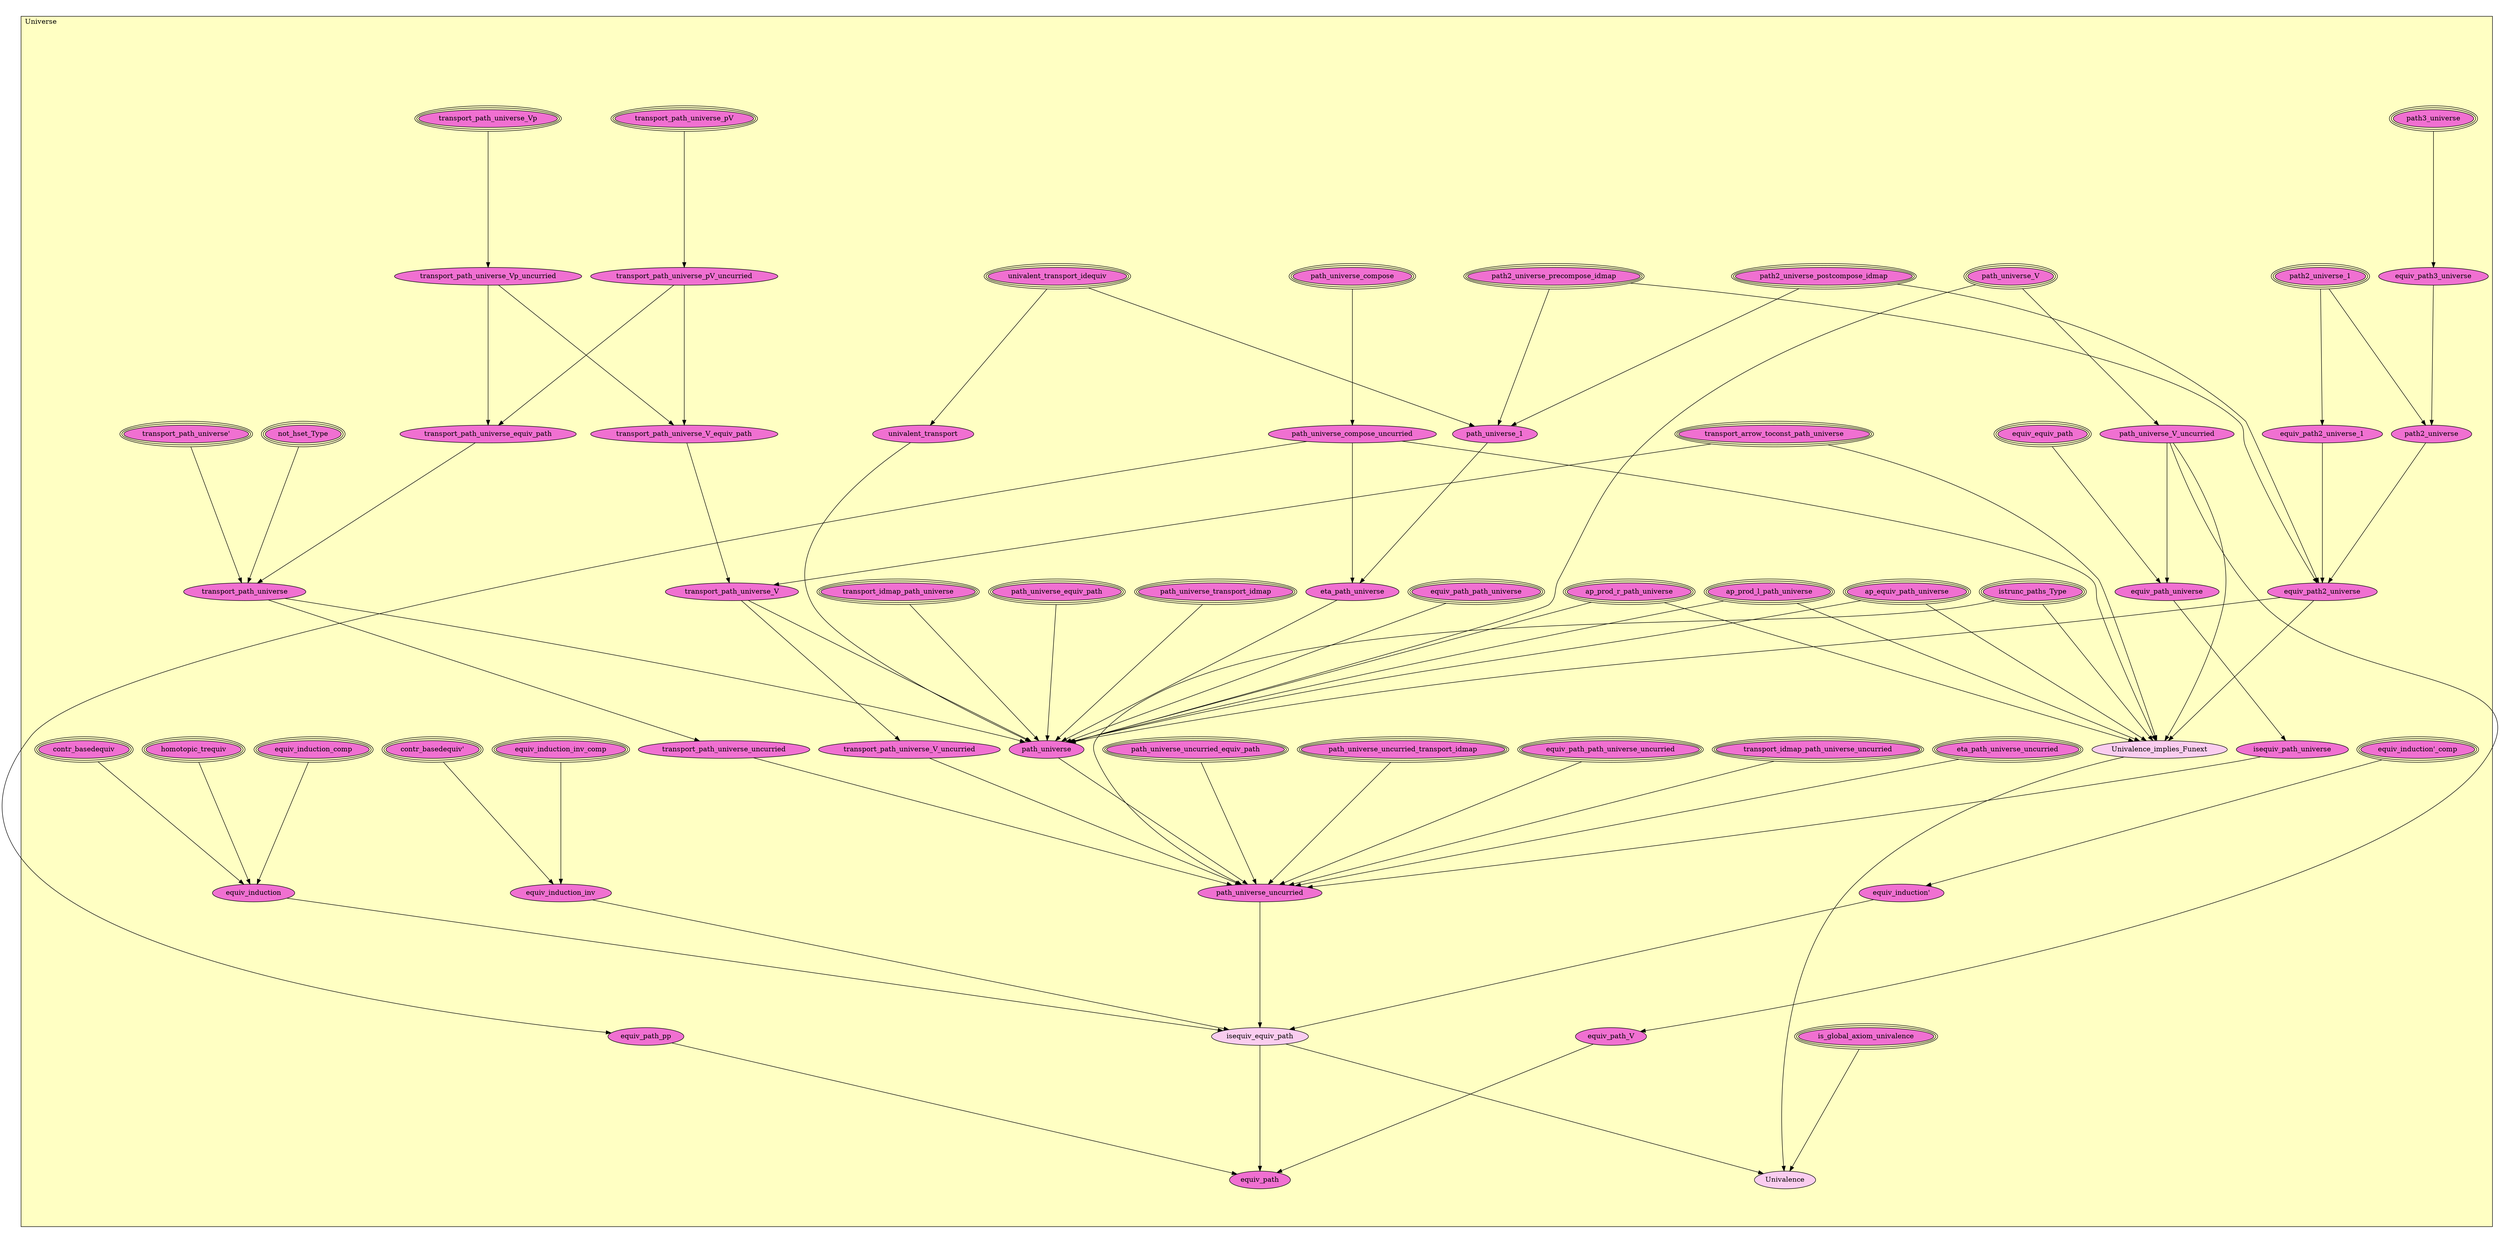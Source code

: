 digraph HoTT_Types_Universe {
  graph [ratio=0.5]
  node [style=filled]
Universe_not_hset_Type [label="not_hset_Type", URL=<Universe.html#not_hset_Type>, peripheries=3, fillcolor="#F070D1"] ;
Universe_istrunc_paths_Type [label="istrunc_paths_Type", URL=<Universe.html#istrunc_paths_Type>, peripheries=3, fillcolor="#F070D1"] ;
Universe_homotopic_trequiv [label="homotopic_trequiv", URL=<Universe.html#homotopic_trequiv>, peripheries=3, fillcolor="#F070D1"] ;
Universe_contr_basedequiv_ [label="contr_basedequiv'", URL=<Universe.html#contr_basedequiv'>, peripheries=3, fillcolor="#F070D1"] ;
Universe_contr_basedequiv [label="contr_basedequiv", URL=<Universe.html#contr_basedequiv>, peripheries=3, fillcolor="#F070D1"] ;
Universe_equiv_induction_inv_comp [label="equiv_induction_inv_comp", URL=<Universe.html#equiv_induction_inv_comp>, peripheries=3, fillcolor="#F070D1"] ;
Universe_equiv_induction_inv [label="equiv_induction_inv", URL=<Universe.html#equiv_induction_inv>, fillcolor="#F070D1"] ;
Universe_equiv_induction__comp [label="equiv_induction'_comp", URL=<Universe.html#equiv_induction'_comp>, peripheries=3, fillcolor="#F070D1"] ;
Universe_equiv_induction_ [label="equiv_induction'", URL=<Universe.html#equiv_induction'>, fillcolor="#F070D1"] ;
Universe_equiv_induction_comp [label="equiv_induction_comp", URL=<Universe.html#equiv_induction_comp>, peripheries=3, fillcolor="#F070D1"] ;
Universe_equiv_induction [label="equiv_induction", URL=<Universe.html#equiv_induction>, fillcolor="#F070D1"] ;
Universe_transport_path_universe_pV [label="transport_path_universe_pV", URL=<Universe.html#transport_path_universe_pV>, peripheries=3, fillcolor="#F070D1"] ;
Universe_transport_path_universe_pV_uncurried [label="transport_path_universe_pV_uncurried", URL=<Universe.html#transport_path_universe_pV_uncurried>, fillcolor="#F070D1"] ;
Universe_path3_universe [label="path3_universe", URL=<Universe.html#path3_universe>, peripheries=3, fillcolor="#F070D1"] ;
Universe_equiv_path3_universe [label="equiv_path3_universe", URL=<Universe.html#equiv_path3_universe>, fillcolor="#F070D1"] ;
Universe_path2_universe_precompose_idmap [label="path2_universe_precompose_idmap", URL=<Universe.html#path2_universe_precompose_idmap>, peripheries=3, fillcolor="#F070D1"] ;
Universe_path2_universe_postcompose_idmap [label="path2_universe_postcompose_idmap", URL=<Universe.html#path2_universe_postcompose_idmap>, peripheries=3, fillcolor="#F070D1"] ;
Universe_path2_universe_1 [label="path2_universe_1", URL=<Universe.html#path2_universe_1>, peripheries=3, fillcolor="#F070D1"] ;
Universe_equiv_path2_universe_1 [label="equiv_path2_universe_1", URL=<Universe.html#equiv_path2_universe_1>, fillcolor="#F070D1"] ;
Universe_path2_universe [label="path2_universe", URL=<Universe.html#path2_universe>, fillcolor="#F070D1"] ;
Universe_equiv_path2_universe [label="equiv_path2_universe", URL=<Universe.html#equiv_path2_universe>, fillcolor="#F070D1"] ;
Universe_univalent_transport_idequiv [label="univalent_transport_idequiv", URL=<Universe.html#univalent_transport_idequiv>, peripheries=3, fillcolor="#F070D1"] ;
Universe_univalent_transport [label="univalent_transport", URL=<Universe.html#univalent_transport>, fillcolor="#F070D1"] ;
Universe_transport_arrow_toconst_path_universe [label="transport_arrow_toconst_path_universe", URL=<Universe.html#transport_arrow_toconst_path_universe>, peripheries=3, fillcolor="#F070D1"] ;
Universe_transport_path_universe_Vp [label="transport_path_universe_Vp", URL=<Universe.html#transport_path_universe_Vp>, peripheries=3, fillcolor="#F070D1"] ;
Universe_transport_path_universe_Vp_uncurried [label="transport_path_universe_Vp_uncurried", URL=<Universe.html#transport_path_universe_Vp_uncurried>, fillcolor="#F070D1"] ;
Universe_transport_path_universe_V_equiv_path [label="transport_path_universe_V_equiv_path", URL=<Universe.html#transport_path_universe_V_equiv_path>, fillcolor="#F070D1"] ;
Universe_transport_path_universe_V [label="transport_path_universe_V", URL=<Universe.html#transport_path_universe_V>, fillcolor="#F070D1"] ;
Universe_transport_path_universe_V_uncurried [label="transport_path_universe_V_uncurried", URL=<Universe.html#transport_path_universe_V_uncurried>, fillcolor="#F070D1"] ;
Universe_transport_path_universe_ [label="transport_path_universe'", URL=<Universe.html#transport_path_universe'>, peripheries=3, fillcolor="#F070D1"] ;
Universe_transport_path_universe_equiv_path [label="transport_path_universe_equiv_path", URL=<Universe.html#transport_path_universe_equiv_path>, fillcolor="#F070D1"] ;
Universe_transport_path_universe [label="transport_path_universe", URL=<Universe.html#transport_path_universe>, fillcolor="#F070D1"] ;
Universe_transport_path_universe_uncurried [label="transport_path_universe_uncurried", URL=<Universe.html#transport_path_universe_uncurried>, fillcolor="#F070D1"] ;
Universe_ap_prod_r_path_universe [label="ap_prod_r_path_universe", URL=<Universe.html#ap_prod_r_path_universe>, peripheries=3, fillcolor="#F070D1"] ;
Universe_ap_prod_l_path_universe [label="ap_prod_l_path_universe", URL=<Universe.html#ap_prod_l_path_universe>, peripheries=3, fillcolor="#F070D1"] ;
Universe_ap_equiv_path_universe [label="ap_equiv_path_universe", URL=<Universe.html#ap_equiv_path_universe>, peripheries=3, fillcolor="#F070D1"] ;
Universe_path_universe_V [label="path_universe_V", URL=<Universe.html#path_universe_V>, peripheries=3, fillcolor="#F070D1"] ;
Universe_path_universe_V_uncurried [label="path_universe_V_uncurried", URL=<Universe.html#path_universe_V_uncurried>, fillcolor="#F070D1"] ;
Universe_path_universe_1 [label="path_universe_1", URL=<Universe.html#path_universe_1>, fillcolor="#F070D1"] ;
Universe_path_universe_compose [label="path_universe_compose", URL=<Universe.html#path_universe_compose>, peripheries=3, fillcolor="#F070D1"] ;
Universe_path_universe_compose_uncurried [label="path_universe_compose_uncurried", URL=<Universe.html#path_universe_compose_uncurried>, fillcolor="#F070D1"] ;
Universe_equiv_path_pp [label="equiv_path_pp", URL=<Universe.html#equiv_path_pp>, fillcolor="#F070D1"] ;
Universe_transport_idmap_path_universe_uncurried [label="transport_idmap_path_universe_uncurried", URL=<Universe.html#transport_idmap_path_universe_uncurried>, peripheries=3, fillcolor="#F070D1"] ;
Universe_transport_idmap_path_universe [label="transport_idmap_path_universe", URL=<Universe.html#transport_idmap_path_universe>, peripheries=3, fillcolor="#F070D1"] ;
Universe_equiv_path_path_universe_uncurried [label="equiv_path_path_universe_uncurried", URL=<Universe.html#equiv_path_path_universe_uncurried>, peripheries=3, fillcolor="#F070D1"] ;
Universe_equiv_path_path_universe [label="equiv_path_path_universe", URL=<Universe.html#equiv_path_path_universe>, peripheries=3, fillcolor="#F070D1"] ;
Universe_path_universe_uncurried_transport_idmap [label="path_universe_uncurried_transport_idmap", URL=<Universe.html#path_universe_uncurried_transport_idmap>, peripheries=3, fillcolor="#F070D1"] ;
Universe_path_universe_transport_idmap [label="path_universe_transport_idmap", URL=<Universe.html#path_universe_transport_idmap>, peripheries=3, fillcolor="#F070D1"] ;
Universe_path_universe_uncurried_equiv_path [label="path_universe_uncurried_equiv_path", URL=<Universe.html#path_universe_uncurried_equiv_path>, peripheries=3, fillcolor="#F070D1"] ;
Universe_path_universe_equiv_path [label="path_universe_equiv_path", URL=<Universe.html#path_universe_equiv_path>, peripheries=3, fillcolor="#F070D1"] ;
Universe_equiv_equiv_path [label="equiv_equiv_path", URL=<Universe.html#equiv_equiv_path>, peripheries=3, fillcolor="#F070D1"] ;
Universe_equiv_path_universe [label="equiv_path_universe", URL=<Universe.html#equiv_path_universe>, fillcolor="#F070D1"] ;
Universe_isequiv_path_universe [label="isequiv_path_universe", URL=<Universe.html#isequiv_path_universe>, fillcolor="#F070D1"] ;
Universe_eta_path_universe_uncurried [label="eta_path_universe_uncurried", URL=<Universe.html#eta_path_universe_uncurried>, peripheries=3, fillcolor="#F070D1"] ;
Universe_eta_path_universe [label="eta_path_universe", URL=<Universe.html#eta_path_universe>, fillcolor="#F070D1"] ;
Universe_path_universe [label="path_universe", URL=<Universe.html#path_universe>, fillcolor="#F070D1"] ;
Universe_path_universe_uncurried [label="path_universe_uncurried", URL=<Universe.html#path_universe_uncurried>, fillcolor="#F070D1"] ;
Universe_Univalence_implies_Funext [label="Univalence_implies_Funext", URL=<Universe.html#Univalence_implies_Funext>, fillcolor="#FACDEF"] ;
Universe_isequiv_equiv_path [label="isequiv_equiv_path", URL=<Universe.html#isequiv_equiv_path>, fillcolor="#FACDEF"] ;
Universe_is_global_axiom_univalence [label="is_global_axiom_univalence", URL=<Universe.html#is_global_axiom_univalence>, peripheries=3, fillcolor="#F070D1"] ;
Universe_Univalence [label="Univalence", URL=<Universe.html#Univalence>, fillcolor="#FACDEF"] ;
Universe_equiv_path_V [label="equiv_path_V", URL=<Universe.html#equiv_path_V>, fillcolor="#F070D1"] ;
Universe_equiv_path [label="equiv_path", URL=<Universe.html#equiv_path>, fillcolor="#F070D1"] ;
  Universe_not_hset_Type -> Universe_transport_path_universe [] ;
  Universe_istrunc_paths_Type -> Universe_path_universe_uncurried [] ;
  Universe_istrunc_paths_Type -> Universe_Univalence_implies_Funext [] ;
  Universe_homotopic_trequiv -> Universe_equiv_induction [] ;
  Universe_contr_basedequiv_ -> Universe_equiv_induction_inv [] ;
  Universe_contr_basedequiv -> Universe_equiv_induction [] ;
  Universe_equiv_induction_inv_comp -> Universe_equiv_induction_inv [] ;
  Universe_equiv_induction_inv -> Universe_isequiv_equiv_path [] ;
  Universe_equiv_induction__comp -> Universe_equiv_induction_ [] ;
  Universe_equiv_induction_ -> Universe_isequiv_equiv_path [] ;
  Universe_equiv_induction_comp -> Universe_equiv_induction [] ;
  Universe_equiv_induction -> Universe_isequiv_equiv_path [] ;
  Universe_transport_path_universe_pV -> Universe_transport_path_universe_pV_uncurried [] ;
  Universe_transport_path_universe_pV_uncurried -> Universe_transport_path_universe_V_equiv_path [] ;
  Universe_transport_path_universe_pV_uncurried -> Universe_transport_path_universe_equiv_path [] ;
  Universe_path3_universe -> Universe_equiv_path3_universe [] ;
  Universe_equiv_path3_universe -> Universe_path2_universe [] ;
  Universe_path2_universe_precompose_idmap -> Universe_equiv_path2_universe [] ;
  Universe_path2_universe_precompose_idmap -> Universe_path_universe_1 [] ;
  Universe_path2_universe_postcompose_idmap -> Universe_equiv_path2_universe [] ;
  Universe_path2_universe_postcompose_idmap -> Universe_path_universe_1 [] ;
  Universe_path2_universe_1 -> Universe_equiv_path2_universe_1 [] ;
  Universe_path2_universe_1 -> Universe_path2_universe [] ;
  Universe_equiv_path2_universe_1 -> Universe_equiv_path2_universe [] ;
  Universe_path2_universe -> Universe_equiv_path2_universe [] ;
  Universe_equiv_path2_universe -> Universe_path_universe [] ;
  Universe_equiv_path2_universe -> Universe_Univalence_implies_Funext [] ;
  Universe_univalent_transport_idequiv -> Universe_univalent_transport [] ;
  Universe_univalent_transport_idequiv -> Universe_path_universe_1 [] ;
  Universe_univalent_transport -> Universe_path_universe [] ;
  Universe_transport_arrow_toconst_path_universe -> Universe_transport_path_universe_V [] ;
  Universe_transport_arrow_toconst_path_universe -> Universe_Univalence_implies_Funext [] ;
  Universe_transport_path_universe_Vp -> Universe_transport_path_universe_Vp_uncurried [] ;
  Universe_transport_path_universe_Vp_uncurried -> Universe_transport_path_universe_V_equiv_path [] ;
  Universe_transport_path_universe_Vp_uncurried -> Universe_transport_path_universe_equiv_path [] ;
  Universe_transport_path_universe_V_equiv_path -> Universe_transport_path_universe_V [] ;
  Universe_transport_path_universe_V -> Universe_transport_path_universe_V_uncurried [] ;
  Universe_transport_path_universe_V -> Universe_path_universe [] ;
  Universe_transport_path_universe_V_uncurried -> Universe_path_universe_uncurried [] ;
  Universe_transport_path_universe_ -> Universe_transport_path_universe [] ;
  Universe_transport_path_universe_equiv_path -> Universe_transport_path_universe [] ;
  Universe_transport_path_universe -> Universe_transport_path_universe_uncurried [] ;
  Universe_transport_path_universe -> Universe_path_universe [] ;
  Universe_transport_path_universe_uncurried -> Universe_path_universe_uncurried [] ;
  Universe_ap_prod_r_path_universe -> Universe_path_universe [] ;
  Universe_ap_prod_r_path_universe -> Universe_Univalence_implies_Funext [] ;
  Universe_ap_prod_l_path_universe -> Universe_path_universe [] ;
  Universe_ap_prod_l_path_universe -> Universe_Univalence_implies_Funext [] ;
  Universe_ap_equiv_path_universe -> Universe_path_universe [] ;
  Universe_ap_equiv_path_universe -> Universe_Univalence_implies_Funext [] ;
  Universe_path_universe_V -> Universe_path_universe_V_uncurried [] ;
  Universe_path_universe_V -> Universe_path_universe [] ;
  Universe_path_universe_V_uncurried -> Universe_equiv_path_universe [] ;
  Universe_path_universe_V_uncurried -> Universe_Univalence_implies_Funext [] ;
  Universe_path_universe_V_uncurried -> Universe_equiv_path_V [] ;
  Universe_path_universe_1 -> Universe_eta_path_universe [] ;
  Universe_path_universe_compose -> Universe_path_universe_compose_uncurried [] ;
  Universe_path_universe_compose_uncurried -> Universe_equiv_path_pp [] ;
  Universe_path_universe_compose_uncurried -> Universe_eta_path_universe [] ;
  Universe_path_universe_compose_uncurried -> Universe_Univalence_implies_Funext [] ;
  Universe_equiv_path_pp -> Universe_equiv_path [] ;
  Universe_transport_idmap_path_universe_uncurried -> Universe_path_universe_uncurried [] ;
  Universe_transport_idmap_path_universe -> Universe_path_universe [] ;
  Universe_equiv_path_path_universe_uncurried -> Universe_path_universe_uncurried [] ;
  Universe_equiv_path_path_universe -> Universe_path_universe [] ;
  Universe_path_universe_uncurried_transport_idmap -> Universe_path_universe_uncurried [] ;
  Universe_path_universe_transport_idmap -> Universe_path_universe [] ;
  Universe_path_universe_uncurried_equiv_path -> Universe_path_universe_uncurried [] ;
  Universe_path_universe_equiv_path -> Universe_path_universe [] ;
  Universe_equiv_equiv_path -> Universe_equiv_path_universe [] ;
  Universe_equiv_path_universe -> Universe_isequiv_path_universe [] ;
  Universe_isequiv_path_universe -> Universe_path_universe_uncurried [] ;
  Universe_eta_path_universe_uncurried -> Universe_path_universe_uncurried [] ;
  Universe_eta_path_universe -> Universe_path_universe [] ;
  Universe_path_universe -> Universe_path_universe_uncurried [] ;
  Universe_path_universe_uncurried -> Universe_isequiv_equiv_path [] ;
  Universe_Univalence_implies_Funext -> Universe_Univalence [] ;
  Universe_isequiv_equiv_path -> Universe_Univalence [] ;
  Universe_isequiv_equiv_path -> Universe_equiv_path [] ;
  Universe_is_global_axiom_univalence -> Universe_Univalence [] ;
  Universe_equiv_path_V -> Universe_equiv_path [] ;
subgraph cluster_Universe { label="Universe"; fillcolor="#FFFFC3"; labeljust=l; style=filled 
Universe_equiv_path; Universe_equiv_path_V; Universe_Univalence; Universe_is_global_axiom_univalence; Universe_isequiv_equiv_path; Universe_Univalence_implies_Funext; Universe_path_universe_uncurried; Universe_path_universe; Universe_eta_path_universe; Universe_eta_path_universe_uncurried; Universe_isequiv_path_universe; Universe_equiv_path_universe; Universe_equiv_equiv_path; Universe_path_universe_equiv_path; Universe_path_universe_uncurried_equiv_path; Universe_path_universe_transport_idmap; Universe_path_universe_uncurried_transport_idmap; Universe_equiv_path_path_universe; Universe_equiv_path_path_universe_uncurried; Universe_transport_idmap_path_universe; Universe_transport_idmap_path_universe_uncurried; Universe_equiv_path_pp; Universe_path_universe_compose_uncurried; Universe_path_universe_compose; Universe_path_universe_1; Universe_path_universe_V_uncurried; Universe_path_universe_V; Universe_ap_equiv_path_universe; Universe_ap_prod_l_path_universe; Universe_ap_prod_r_path_universe; Universe_transport_path_universe_uncurried; Universe_transport_path_universe; Universe_transport_path_universe_equiv_path; Universe_transport_path_universe_; Universe_transport_path_universe_V_uncurried; Universe_transport_path_universe_V; Universe_transport_path_universe_V_equiv_path; Universe_transport_path_universe_Vp_uncurried; Universe_transport_path_universe_Vp; Universe_transport_arrow_toconst_path_universe; Universe_univalent_transport; Universe_univalent_transport_idequiv; Universe_equiv_path2_universe; Universe_path2_universe; Universe_equiv_path2_universe_1; Universe_path2_universe_1; Universe_path2_universe_postcompose_idmap; Universe_path2_universe_precompose_idmap; Universe_equiv_path3_universe; Universe_path3_universe; Universe_transport_path_universe_pV_uncurried; Universe_transport_path_universe_pV; Universe_equiv_induction; Universe_equiv_induction_comp; Universe_equiv_induction_; Universe_equiv_induction__comp; Universe_equiv_induction_inv; Universe_equiv_induction_inv_comp; Universe_contr_basedequiv; Universe_contr_basedequiv_; Universe_homotopic_trequiv; Universe_istrunc_paths_Type; Universe_not_hset_Type; };
} /* END */
